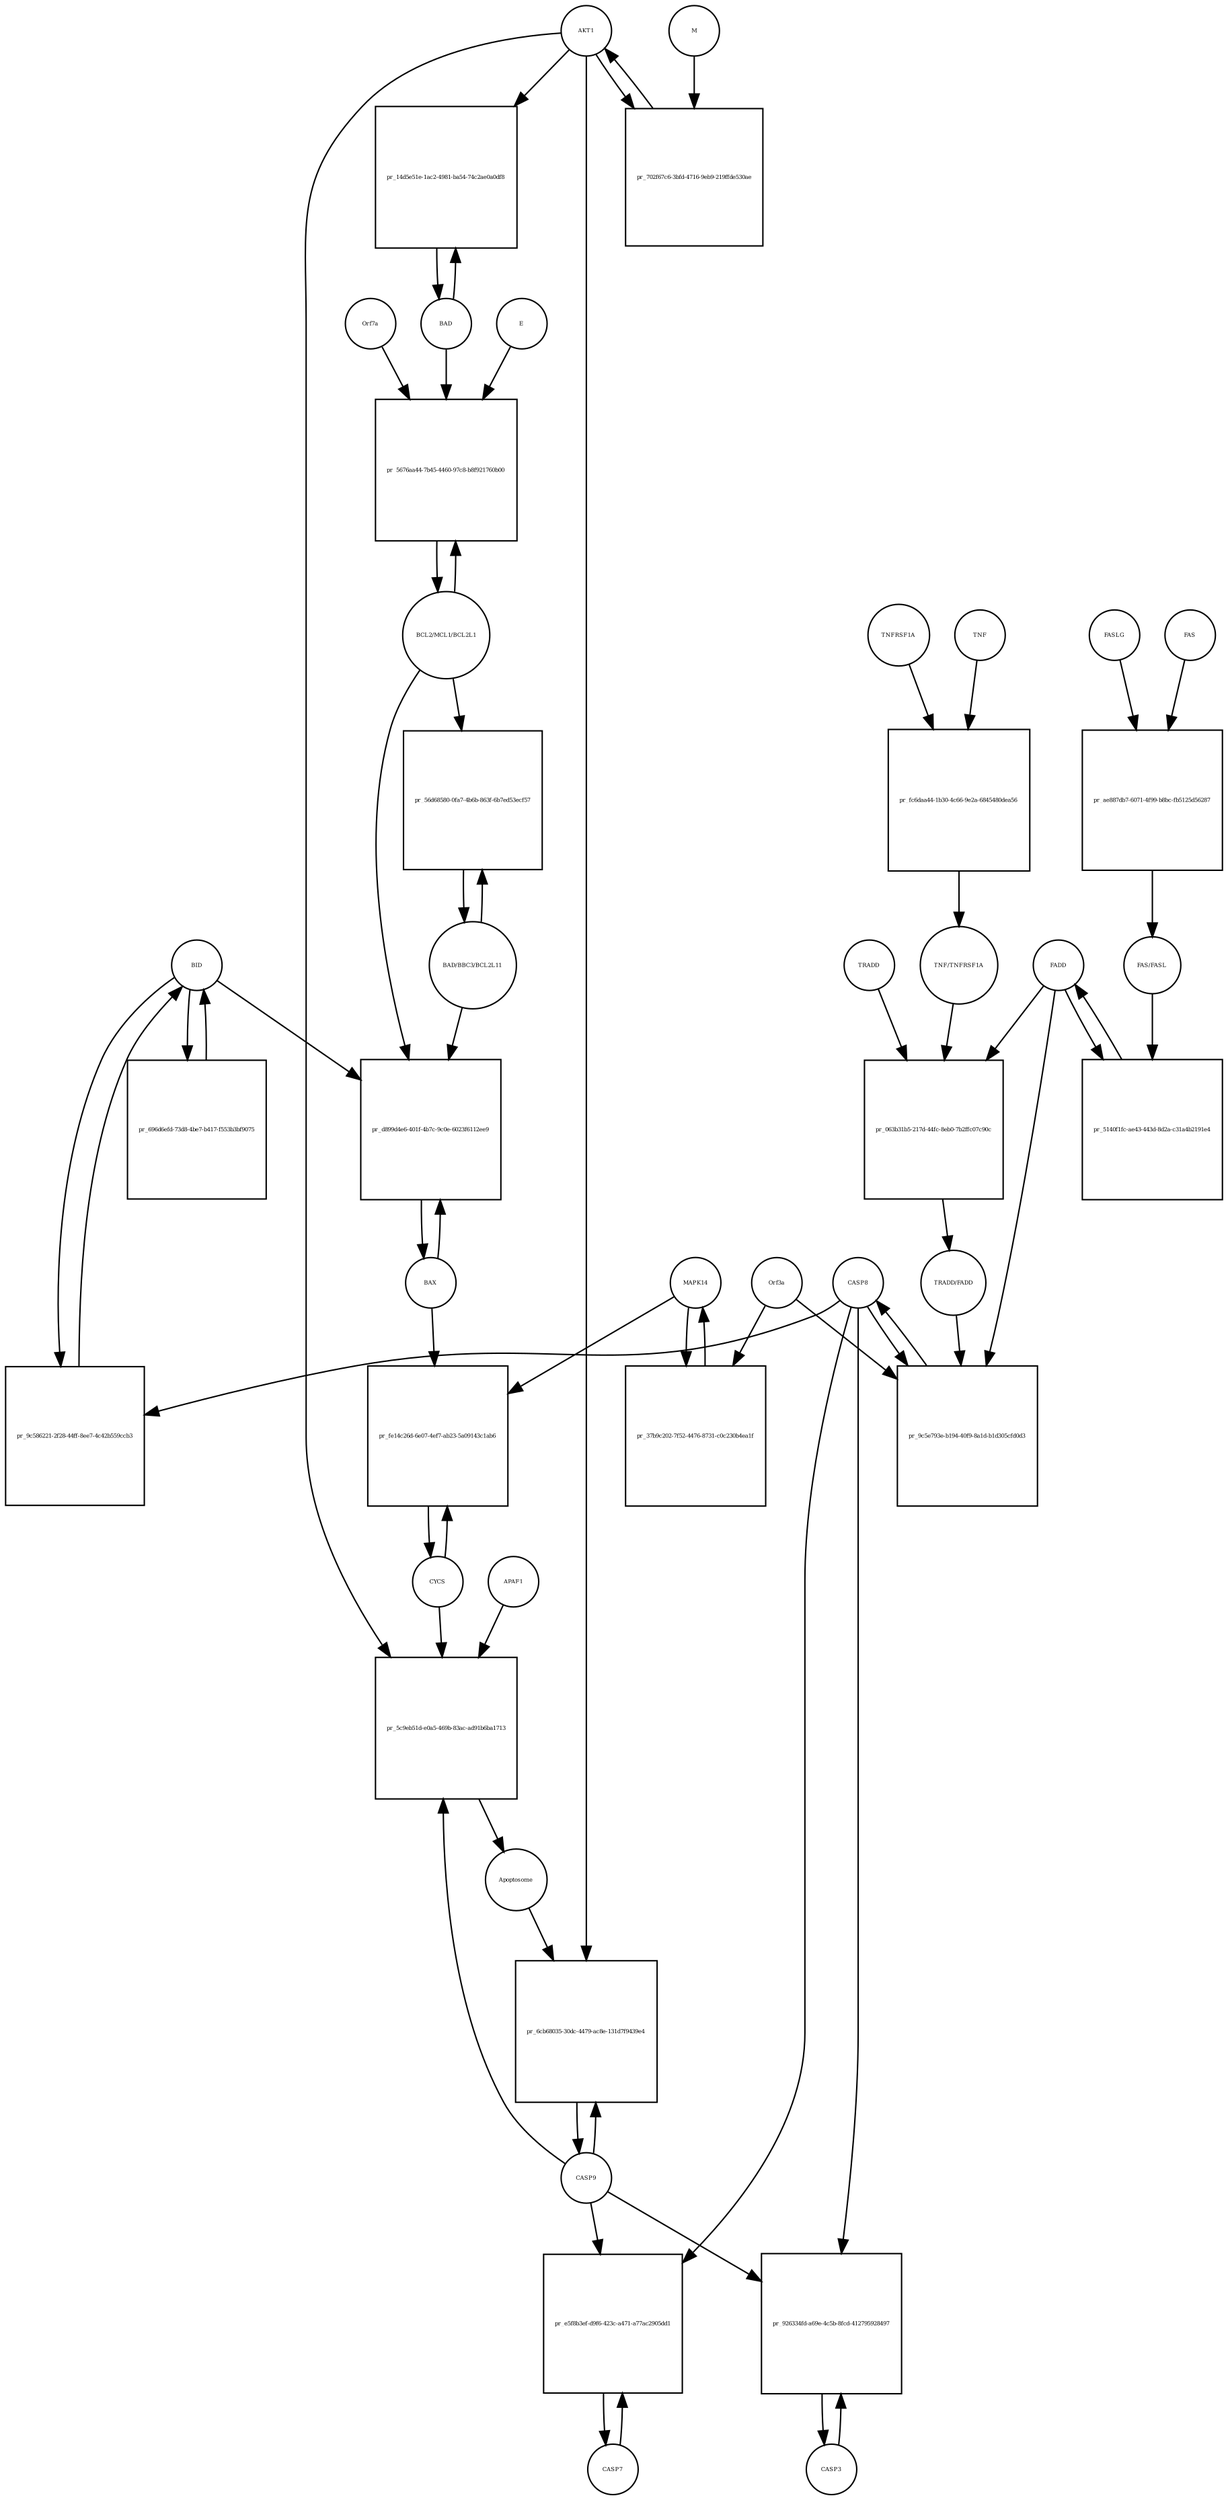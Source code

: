 strict digraph  {
BID [annotation="", bipartite=0, cls=macromolecule, fontsize=4, label=BID, shape=circle];
"pr_9c586221-2f28-44ff-8ee7-4c42b559ccb3" [annotation="", bipartite=1, cls=process, fontsize=4, label="pr_9c586221-2f28-44ff-8ee7-4c42b559ccb3", shape=square];
CASP8 [annotation="urn_miriam_hgnc_1509|urn_miriam_hgnc.symbol_CASP8|urn_miriam_doi_10.1038%2Fs41392-020-00334-0|urn_miriam_uniprot_Q14790|urn_miriam_ncbigene_841|urn_miriam_ec-code_3.4.22.61|urn_miriam_refseq_NM_001228|urn_miriam_ensembl_ENSG00000064012", bipartite=0, cls=macromolecule, fontsize=4, label=CASP8, shape=circle];
CASP9 [annotation="", bipartite=0, cls=macromolecule, fontsize=4, label=CASP9, shape=circle];
"pr_6cb68035-30dc-4479-ac8e-131d7f9439e4" [annotation="", bipartite=1, cls=process, fontsize=4, label="pr_6cb68035-30dc-4479-ac8e-131d7f9439e4", shape=square];
Apoptosome [annotation="", bipartite=0, cls=complex, fontsize=4, label=Apoptosome, shape=circle];
AKT1 [annotation="", bipartite=0, cls=macromolecule, fontsize=4, label=AKT1, shape=circle];
FADD [annotation="", bipartite=0, cls=macromolecule, fontsize=4, label=FADD, shape=circle];
"pr_063b31b5-217d-44fc-8eb0-7b2ffc07c90c" [annotation="", bipartite=1, cls=process, fontsize=4, label="pr_063b31b5-217d-44fc-8eb0-7b2ffc07c90c", shape=square];
TRADD [annotation="urn_miriam_ncbigene_8717|urn_miriam_ensembl_ENSG00000102871|urn_miriam_refseq_NM_001323552|urn_miriam_uniprot_Q15628|urn_miriam_hgnc_12030|urn_miriam_hgnc.symbol_TRADD", bipartite=0, cls=macromolecule, fontsize=4, label=TRADD, shape=circle];
"TRADD/FADD" [annotation="", bipartite=0, cls=complex, fontsize=4, label="TRADD/FADD", shape=circle];
"TNF/TNFRSF1A" [annotation="", bipartite=0, cls=complex, fontsize=4, label="TNF/TNFRSF1A", shape=circle];
"pr_5140f1fc-ae43-443d-8d2a-c31a4b2191e4" [annotation="", bipartite=1, cls=process, fontsize=4, label="pr_5140f1fc-ae43-443d-8d2a-c31a4b2191e4", shape=square];
"FAS/FASL" [annotation="", bipartite=0, cls=complex, fontsize=4, label="FAS/FASL", shape=circle];
"BCL2/MCL1/BCL2L1" [annotation="", bipartite=0, cls=complex, fontsize=4, label="BCL2/MCL1/BCL2L1", shape=circle];
"pr_5676aa44-7b45-4460-97c8-b8f921760b00" [annotation="", bipartite=1, cls=process, fontsize=4, label="pr_5676aa44-7b45-4460-97c8-b8f921760b00", shape=square];
Orf7a [annotation="urn_miriam_hgnc.symbol_ORF7a|urn_miriam_uniprot_Q19QW4|urn_miriam_ncbigene_1489674", bipartite=0, cls=macromolecule, fontsize=4, label=Orf7a, shape=circle];
E [annotation="urn_miriam_uniprot_P59637|urn_miriam_ncbigene_1489671|urn_miriam_hgnc.symbol_E|urn_miriam_pubmed_32785274|urn_miriam_pubmed_32818817", bipartite=0, cls=macromolecule, fontsize=4, label=E, shape=circle];
BAD [annotation="", bipartite=0, cls=macromolecule, fontsize=4, label=BAD, shape=circle];
"BAD/BBC3/BCL2L11" [annotation="", bipartite=0, cls=complex, fontsize=4, label="BAD/BBC3/BCL2L11", shape=circle];
"pr_56d68580-0fa7-4b6b-863f-6b7ed53ecf57" [annotation="", bipartite=1, cls=process, fontsize=4, label="pr_56d68580-0fa7-4b6b-863f-6b7ed53ecf57", shape=square];
TNFRSF1A [annotation="urn_miriam_ncbigene_7132|urn_miriam_refseq_NM_001065|urn_miriam_ensembl_ENSG00000067182|urn_miriam_uniprot_P19438|urn_miriam_hgnc.symbol_TNFRSF1A|urn_miriam_hgnc_11916", bipartite=0, cls=macromolecule, fontsize=4, label=TNFRSF1A, shape=circle];
"pr_fc6daa44-1b30-4c66-9e2a-6845480dea56" [annotation="", bipartite=1, cls=process, fontsize=4, label="pr_fc6daa44-1b30-4c66-9e2a-6845480dea56", shape=square];
TNF [annotation="urn_miriam_refseq_NM_000594|urn_miriam_hgnc.symbol_TNF|urn_miriam_uniprot_P01375|urn_miriam_hgnc_11892|urn_miriam_ncbigene_7124|urn_miriam_ensembl_ENSG00000232810", bipartite=0, cls=macromolecule, fontsize=4, label=TNF, shape=circle];
CYCS [annotation="urn_miriam_hgnc_19986|urn_miriam_uniprot_P99999|urn_miriam_ncbigene_54205|urn_miriam_hgnc.symbol_CYCS|urn_miriam_ensembl_ENSG00000172115|urn_miriam_refseq_NM_018947", bipartite=0, cls=macromolecule, fontsize=4, label=CYCS, shape=circle];
"pr_fe14c26d-6e07-4ef7-ab23-5a09143c1ab6" [annotation="", bipartite=1, cls=process, fontsize=4, label="pr_fe14c26d-6e07-4ef7-ab23-5a09143c1ab6", shape=square];
MAPK14 [annotation="", bipartite=0, cls=macromolecule, fontsize=4, label=MAPK14, shape=circle];
BAX [annotation="", bipartite=0, cls=macromolecule, fontsize=4, label=BAX, shape=circle];
FASLG [annotation="urn_miriam_hgnc.symbol_FASLG|urn_miriam_ncbigene_356|urn_miriam_refseq_NM_000639|urn_miriam_ensembl_ENSG00000117560|urn_miriam_uniprot_P48023|urn_miriam_hgnc_11936|urn_miriam_doi_10.1101%2F2020.12.04.412494", bipartite=0, cls=macromolecule, fontsize=4, label=FASLG, shape=circle];
"pr_ae887db7-6071-4f99-b8bc-fb5125d56287" [annotation="", bipartite=1, cls=process, fontsize=4, label="pr_ae887db7-6071-4f99-b8bc-fb5125d56287", shape=square];
FAS [annotation="urn_miriam_hgnc_11920|urn_miriam_uniprot_P25445|urn_miriam_refseq_NM_000043|urn_miriam_ensembl_ENSG00000026103|urn_miriam_ncbigene_355|urn_miriam_hgnc.symbol_FAS", bipartite=0, cls=macromolecule, fontsize=4, label=FAS, shape=circle];
"pr_37b9c202-7f52-4476-8731-c0c230b4ea1f" [annotation="", bipartite=1, cls=process, fontsize=4, label="pr_37b9c202-7f52-4476-8731-c0c230b4ea1f", shape=square];
Orf3a [annotation="urn_miriam_uniprot_P59637|urn_miriam_ncbigene_1489671|urn_miriam_hgnc.symbol_E|urn_miriam_pubmed_33100263|urn_miriam_pubmed_32555321|urn_miriam_ncbiprotein_YP_009724391.1", bipartite=0, cls=macromolecule, fontsize=4, label=Orf3a, shape=circle];
CASP3 [annotation=urn_miriam_pubmed_32555321, bipartite=0, cls=macromolecule, fontsize=4, label=CASP3, shape=circle];
"pr_926334fd-a69e-4c5b-8fcd-412795928497" [annotation="", bipartite=1, cls=process, fontsize=4, label="pr_926334fd-a69e-4c5b-8fcd-412795928497", shape=square];
"pr_14d5e51e-1ac2-4981-ba54-74c2ae0a0df8" [annotation="", bipartite=1, cls=process, fontsize=4, label="pr_14d5e51e-1ac2-4981-ba54-74c2ae0a0df8", shape=square];
"pr_d899d4e6-401f-4b7c-9c0e-6023f6112ee9" [annotation="", bipartite=1, cls=process, fontsize=4, label="pr_d899d4e6-401f-4b7c-9c0e-6023f6112ee9", shape=square];
"pr_702f67c6-3bfd-4716-9eb9-219ffde530ae" [annotation="", bipartite=1, cls=process, fontsize=4, label="pr_702f67c6-3bfd-4716-9eb9-219ffde530ae", shape=square];
M [annotation="urn_miriam_ncbiprotein_APO40582|urn_miriam_pubmed_16845612", bipartite=0, cls=macromolecule, fontsize=4, label=M, shape=circle];
"pr_5c9eb51d-e0a5-469b-83ac-ad91b6ba1713" [annotation="", bipartite=1, cls=process, fontsize=4, label="pr_5c9eb51d-e0a5-469b-83ac-ad91b6ba1713", shape=square];
APAF1 [annotation="urn_miriam_ncbigene_317|urn_miriam_hgnc_576|urn_miriam_refseq_NM_181861.1|urn_miriam_hgnc.symbol_APAF1|urn_miriam_uniprot_O14727|urn_miriam_ensembl_ENSG00000120868", bipartite=0, cls=macromolecule, fontsize=4, label=APAF1, shape=circle];
"pr_9c5e793e-b194-40f9-8a1d-b1d305cfd0d3" [annotation="", bipartite=1, cls=process, fontsize=4, label="pr_9c5e793e-b194-40f9-8a1d-b1d305cfd0d3", shape=square];
CASP7 [annotation="", bipartite=0, cls=macromolecule, fontsize=4, label=CASP7, shape=circle];
"pr_e5f8b3ef-d9f6-423c-a471-a77ac2905dd1" [annotation="", bipartite=1, cls=process, fontsize=4, label="pr_e5f8b3ef-d9f6-423c-a471-a77ac2905dd1", shape=square];
"pr_696d6efd-73d8-4be7-b417-f553b3bf9075" [annotation="", bipartite=1, cls=process, fontsize=4, label="pr_696d6efd-73d8-4be7-b417-f553b3bf9075", shape=square];
BID -> "pr_9c586221-2f28-44ff-8ee7-4c42b559ccb3"  [annotation="", interaction_type=consumption];
BID -> "pr_d899d4e6-401f-4b7c-9c0e-6023f6112ee9"  [annotation="urn_miriam_pubmed_31226023|urn_miriam_kegg.pathway_hsa04210", interaction_type=catalysis];
BID -> "pr_696d6efd-73d8-4be7-b417-f553b3bf9075"  [annotation="", interaction_type=consumption];
"pr_9c586221-2f28-44ff-8ee7-4c42b559ccb3" -> BID  [annotation="", interaction_type=production];
CASP8 -> "pr_9c586221-2f28-44ff-8ee7-4c42b559ccb3"  [annotation="urn_miriam_pubmed_31226023|urn_miriam_kegg.pathway_hsa04210", interaction_type=catalysis];
CASP8 -> "pr_926334fd-a69e-4c5b-8fcd-412795928497"  [annotation="urn_miriam_pubmed_31226023|urn_miriam_kegg.pathway_hsa04210", interaction_type=catalysis];
CASP8 -> "pr_9c5e793e-b194-40f9-8a1d-b1d305cfd0d3"  [annotation="", interaction_type=consumption];
CASP8 -> "pr_e5f8b3ef-d9f6-423c-a471-a77ac2905dd1"  [annotation="urn_miriam_pubmed_31226023|urn_miriam_kegg.pathway_hsa04210", interaction_type=catalysis];
CASP9 -> "pr_6cb68035-30dc-4479-ac8e-131d7f9439e4"  [annotation="", interaction_type=consumption];
CASP9 -> "pr_926334fd-a69e-4c5b-8fcd-412795928497"  [annotation="urn_miriam_pubmed_31226023|urn_miriam_kegg.pathway_hsa04210", interaction_type=catalysis];
CASP9 -> "pr_5c9eb51d-e0a5-469b-83ac-ad91b6ba1713"  [annotation="", interaction_type=consumption];
CASP9 -> "pr_e5f8b3ef-d9f6-423c-a471-a77ac2905dd1"  [annotation="urn_miriam_pubmed_31226023|urn_miriam_kegg.pathway_hsa04210", interaction_type=catalysis];
"pr_6cb68035-30dc-4479-ac8e-131d7f9439e4" -> CASP9  [annotation="", interaction_type=production];
Apoptosome -> "pr_6cb68035-30dc-4479-ac8e-131d7f9439e4"  [annotation="urn_miriam_pubmed_31226023|urn_miriam_kegg.pathway_hsa04210", interaction_type=catalysis];
AKT1 -> "pr_6cb68035-30dc-4479-ac8e-131d7f9439e4"  [annotation="urn_miriam_pubmed_31226023|urn_miriam_kegg.pathway_hsa04210", interaction_type=inhibition];
AKT1 -> "pr_14d5e51e-1ac2-4981-ba54-74c2ae0a0df8"  [annotation="urn_miriam_pubmed_15694340|urn_miriam_kegg.pathway_hsa04210", interaction_type=inhibition];
AKT1 -> "pr_702f67c6-3bfd-4716-9eb9-219ffde530ae"  [annotation="", interaction_type=consumption];
AKT1 -> "pr_5c9eb51d-e0a5-469b-83ac-ad91b6ba1713"  [annotation="urn_miriam_pubmed_31226023|urn_miriam_kegg.pathway_hsa04210", interaction_type=inhibition];
FADD -> "pr_063b31b5-217d-44fc-8eb0-7b2ffc07c90c"  [annotation="", interaction_type=consumption];
FADD -> "pr_5140f1fc-ae43-443d-8d2a-c31a4b2191e4"  [annotation="", interaction_type=consumption];
FADD -> "pr_9c5e793e-b194-40f9-8a1d-b1d305cfd0d3"  [annotation="urn_miriam_pubmed_31226023|urn_miriam_kegg.pathway_hsa04210|urn_miriam_pubmed_32555321|urn_miriam_taxonomy_2697049", interaction_type=catalysis];
"pr_063b31b5-217d-44fc-8eb0-7b2ffc07c90c" -> "TRADD/FADD"  [annotation="", interaction_type=production];
TRADD -> "pr_063b31b5-217d-44fc-8eb0-7b2ffc07c90c"  [annotation="", interaction_type=consumption];
"TRADD/FADD" -> "pr_9c5e793e-b194-40f9-8a1d-b1d305cfd0d3"  [annotation="urn_miriam_pubmed_31226023|urn_miriam_kegg.pathway_hsa04210|urn_miriam_pubmed_32555321|urn_miriam_taxonomy_2697049", interaction_type=catalysis];
"TNF/TNFRSF1A" -> "pr_063b31b5-217d-44fc-8eb0-7b2ffc07c90c"  [annotation="urn_miriam_kegg.pathway_hsa04210", interaction_type=catalysis];
"pr_5140f1fc-ae43-443d-8d2a-c31a4b2191e4" -> FADD  [annotation="", interaction_type=production];
"FAS/FASL" -> "pr_5140f1fc-ae43-443d-8d2a-c31a4b2191e4"  [annotation="urn_miriam_pubmed_31226023|urn_miriam_kegg.pathway_hsa04210", interaction_type=catalysis];
"BCL2/MCL1/BCL2L1" -> "pr_5676aa44-7b45-4460-97c8-b8f921760b00"  [annotation="", interaction_type=consumption];
"BCL2/MCL1/BCL2L1" -> "pr_56d68580-0fa7-4b6b-863f-6b7ed53ecf57"  [annotation=urn_miriam_pubmed_31226023, interaction_type=inhibition];
"BCL2/MCL1/BCL2L1" -> "pr_d899d4e6-401f-4b7c-9c0e-6023f6112ee9"  [annotation="urn_miriam_pubmed_31226023|urn_miriam_kegg.pathway_hsa04210", interaction_type=inhibition];
"pr_5676aa44-7b45-4460-97c8-b8f921760b00" -> "BCL2/MCL1/BCL2L1"  [annotation="", interaction_type=production];
Orf7a -> "pr_5676aa44-7b45-4460-97c8-b8f921760b00"  [annotation="urn_miriam_taxonomy_694009|urn_miriam_pubmed_15694340|urn_miriam_kegg.pathway_hsa04210|urn_miriam_pubmed_17428862", interaction_type=inhibition];
E -> "pr_5676aa44-7b45-4460-97c8-b8f921760b00"  [annotation="urn_miriam_taxonomy_694009|urn_miriam_pubmed_15694340|urn_miriam_kegg.pathway_hsa04210|urn_miriam_pubmed_17428862", interaction_type=inhibition];
BAD -> "pr_5676aa44-7b45-4460-97c8-b8f921760b00"  [annotation="urn_miriam_taxonomy_694009|urn_miriam_pubmed_15694340|urn_miriam_kegg.pathway_hsa04210|urn_miriam_pubmed_17428862", interaction_type=inhibition];
BAD -> "pr_14d5e51e-1ac2-4981-ba54-74c2ae0a0df8"  [annotation="", interaction_type=consumption];
"BAD/BBC3/BCL2L11" -> "pr_56d68580-0fa7-4b6b-863f-6b7ed53ecf57"  [annotation="", interaction_type=consumption];
"BAD/BBC3/BCL2L11" -> "pr_d899d4e6-401f-4b7c-9c0e-6023f6112ee9"  [annotation="urn_miriam_pubmed_31226023|urn_miriam_kegg.pathway_hsa04210", interaction_type=catalysis];
"pr_56d68580-0fa7-4b6b-863f-6b7ed53ecf57" -> "BAD/BBC3/BCL2L11"  [annotation="", interaction_type=production];
TNFRSF1A -> "pr_fc6daa44-1b30-4c66-9e2a-6845480dea56"  [annotation="", interaction_type=consumption];
"pr_fc6daa44-1b30-4c66-9e2a-6845480dea56" -> "TNF/TNFRSF1A"  [annotation="", interaction_type=production];
TNF -> "pr_fc6daa44-1b30-4c66-9e2a-6845480dea56"  [annotation="", interaction_type=consumption];
CYCS -> "pr_fe14c26d-6e07-4ef7-ab23-5a09143c1ab6"  [annotation="", interaction_type=consumption];
CYCS -> "pr_5c9eb51d-e0a5-469b-83ac-ad91b6ba1713"  [annotation="", interaction_type=consumption];
"pr_fe14c26d-6e07-4ef7-ab23-5a09143c1ab6" -> CYCS  [annotation="", interaction_type=production];
MAPK14 -> "pr_fe14c26d-6e07-4ef7-ab23-5a09143c1ab6"  [annotation="urn_miriam_pubmed_31226023|urn_miriam_kegg.pathway_hsa04210", interaction_type=catalysis];
MAPK14 -> "pr_37b9c202-7f52-4476-8731-c0c230b4ea1f"  [annotation="", interaction_type=consumption];
BAX -> "pr_fe14c26d-6e07-4ef7-ab23-5a09143c1ab6"  [annotation="urn_miriam_pubmed_31226023|urn_miriam_kegg.pathway_hsa04210", interaction_type=catalysis];
BAX -> "pr_d899d4e6-401f-4b7c-9c0e-6023f6112ee9"  [annotation="", interaction_type=consumption];
FASLG -> "pr_ae887db7-6071-4f99-b8bc-fb5125d56287"  [annotation="", interaction_type=consumption];
"pr_ae887db7-6071-4f99-b8bc-fb5125d56287" -> "FAS/FASL"  [annotation="", interaction_type=production];
FAS -> "pr_ae887db7-6071-4f99-b8bc-fb5125d56287"  [annotation="", interaction_type=consumption];
"pr_37b9c202-7f52-4476-8731-c0c230b4ea1f" -> MAPK14  [annotation="", interaction_type=production];
Orf3a -> "pr_37b9c202-7f52-4476-8731-c0c230b4ea1f"  [annotation="urn_miriam_pubmed_31226023|urn_miriam_taxonomy_227984", interaction_type=catalysis];
Orf3a -> "pr_9c5e793e-b194-40f9-8a1d-b1d305cfd0d3"  [annotation="urn_miriam_pubmed_31226023|urn_miriam_kegg.pathway_hsa04210|urn_miriam_pubmed_32555321|urn_miriam_taxonomy_2697049", interaction_type=catalysis];
CASP3 -> "pr_926334fd-a69e-4c5b-8fcd-412795928497"  [annotation="", interaction_type=consumption];
"pr_926334fd-a69e-4c5b-8fcd-412795928497" -> CASP3  [annotation="", interaction_type=production];
"pr_14d5e51e-1ac2-4981-ba54-74c2ae0a0df8" -> BAD  [annotation="", interaction_type=production];
"pr_d899d4e6-401f-4b7c-9c0e-6023f6112ee9" -> BAX  [annotation="", interaction_type=production];
"pr_702f67c6-3bfd-4716-9eb9-219ffde530ae" -> AKT1  [annotation="", interaction_type=production];
M -> "pr_702f67c6-3bfd-4716-9eb9-219ffde530ae"  [annotation="urn_miriam_pubmed_31226023|urn_miriam_taxonomy_227984", interaction_type=inhibition];
"pr_5c9eb51d-e0a5-469b-83ac-ad91b6ba1713" -> Apoptosome  [annotation="", interaction_type=production];
APAF1 -> "pr_5c9eb51d-e0a5-469b-83ac-ad91b6ba1713"  [annotation="", interaction_type=consumption];
"pr_9c5e793e-b194-40f9-8a1d-b1d305cfd0d3" -> CASP8  [annotation="", interaction_type=production];
CASP7 -> "pr_e5f8b3ef-d9f6-423c-a471-a77ac2905dd1"  [annotation="", interaction_type=consumption];
"pr_e5f8b3ef-d9f6-423c-a471-a77ac2905dd1" -> CASP7  [annotation="", interaction_type=production];
"pr_696d6efd-73d8-4be7-b417-f553b3bf9075" -> BID  [annotation="", interaction_type=production];
}
